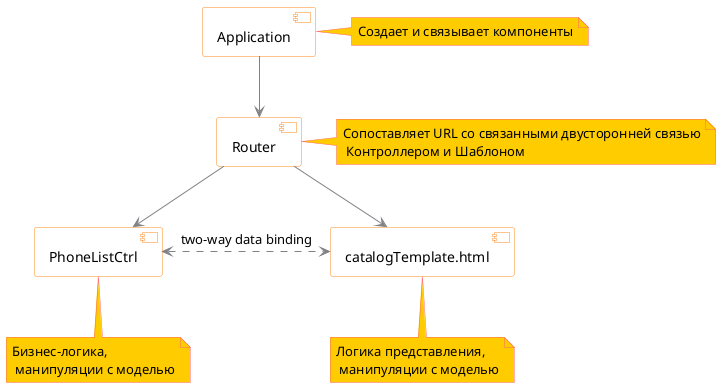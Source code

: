 @startuml
    top to bottom direction

    skinparam component {
        BackgroundColor White
        BorderColor #fd891c
        ArrowColor #808285
    }
    skinparam note {
        BackgroundColor #ffcc00
        BorderColor #ff6665
    }
    skinparam shadowing false

    note "Создает и связывает компоненты" as AppNote
    note "Сопоставляет URL со связанными двусторонней связью\n Контроллером и Шаблоном" as RouterNote
    note "Бизнес-логика,\n манипуляции с моделью" as ControllerNote
    note "Логика представления,\n манипуляции с моделью" as TemplateNote

    component Application
    component Router
    component PhoneListCtrl
    component catalogTemplate.html

    Application .right. AppNote
    Router .right. RouterNote
    PhoneListCtrl .. ControllerNote
    catalogTemplate.html .. TemplateNote


    Application --> Router
    Router --> PhoneListCtrl
    Router --> catalogTemplate.html

    PhoneListCtrl <..right..> catalogTemplate.html : two-way data binding
@enduml
